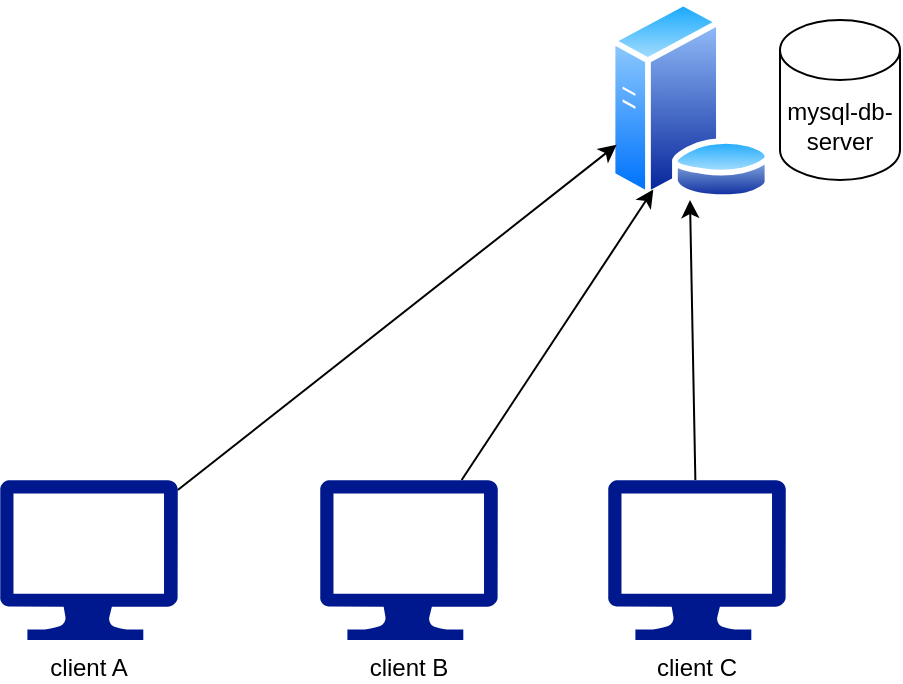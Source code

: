 <mxfile version="14.9.6" type="device"><diagram id="Z26AviCueMT-VHD-ALCk" name="Page-1"><mxGraphModel dx="868" dy="489" grid="1" gridSize="10" guides="1" tooltips="1" connect="1" arrows="1" fold="1" page="1" pageScale="1" pageWidth="850" pageHeight="1100" math="0" shadow="0"><root><mxCell id="0"/><mxCell id="1" parent="0"/><mxCell id="KoarwbzUTNGwUK2zmI2S-1" value="mysql-db-server" style="shape=cylinder3;whiteSpace=wrap;html=1;boundedLbl=1;backgroundOutline=1;size=15;" vertex="1" parent="1"><mxGeometry x="470" y="50" width="60" height="80" as="geometry"/></mxCell><mxCell id="KoarwbzUTNGwUK2zmI2S-3" value="" style="aspect=fixed;perimeter=ellipsePerimeter;html=1;align=center;shadow=0;dashed=0;spacingTop=3;image;image=img/lib/active_directory/database_server.svg;" vertex="1" parent="1"><mxGeometry x="384" y="40" width="82" height="100" as="geometry"/></mxCell><mxCell id="KoarwbzUTNGwUK2zmI2S-7" style="rounded=0;orthogonalLoop=1;jettySize=auto;html=1;entryX=0;entryY=0.75;entryDx=0;entryDy=0;" edge="1" parent="1" source="KoarwbzUTNGwUK2zmI2S-4" target="KoarwbzUTNGwUK2zmI2S-3"><mxGeometry relative="1" as="geometry"/></mxCell><mxCell id="KoarwbzUTNGwUK2zmI2S-4" value="client A" style="aspect=fixed;pointerEvents=1;shadow=0;dashed=0;html=1;strokeColor=none;labelPosition=center;verticalLabelPosition=bottom;verticalAlign=top;align=center;fillColor=#00188D;shape=mxgraph.azure.computer" vertex="1" parent="1"><mxGeometry x="80" y="280" width="88.89" height="80" as="geometry"/></mxCell><mxCell id="KoarwbzUTNGwUK2zmI2S-8" style="edgeStyle=none;rounded=0;orthogonalLoop=1;jettySize=auto;html=1;entryX=0.25;entryY=1;entryDx=0;entryDy=0;" edge="1" parent="1" source="KoarwbzUTNGwUK2zmI2S-5" target="KoarwbzUTNGwUK2zmI2S-3"><mxGeometry relative="1" as="geometry"/></mxCell><mxCell id="KoarwbzUTNGwUK2zmI2S-5" value="client B" style="aspect=fixed;pointerEvents=1;shadow=0;dashed=0;html=1;strokeColor=none;labelPosition=center;verticalLabelPosition=bottom;verticalAlign=top;align=center;fillColor=#00188D;shape=mxgraph.azure.computer" vertex="1" parent="1"><mxGeometry x="240" y="280" width="88.89" height="80" as="geometry"/></mxCell><mxCell id="KoarwbzUTNGwUK2zmI2S-9" style="edgeStyle=none;rounded=0;orthogonalLoop=1;jettySize=auto;html=1;entryX=0.5;entryY=1;entryDx=0;entryDy=0;" edge="1" parent="1" source="KoarwbzUTNGwUK2zmI2S-6" target="KoarwbzUTNGwUK2zmI2S-3"><mxGeometry relative="1" as="geometry"/></mxCell><mxCell id="KoarwbzUTNGwUK2zmI2S-6" value="client C" style="aspect=fixed;pointerEvents=1;shadow=0;dashed=0;html=1;strokeColor=none;labelPosition=center;verticalLabelPosition=bottom;verticalAlign=top;align=center;fillColor=#00188D;shape=mxgraph.azure.computer" vertex="1" parent="1"><mxGeometry x="384" y="280" width="88.89" height="80" as="geometry"/></mxCell></root></mxGraphModel></diagram></mxfile>